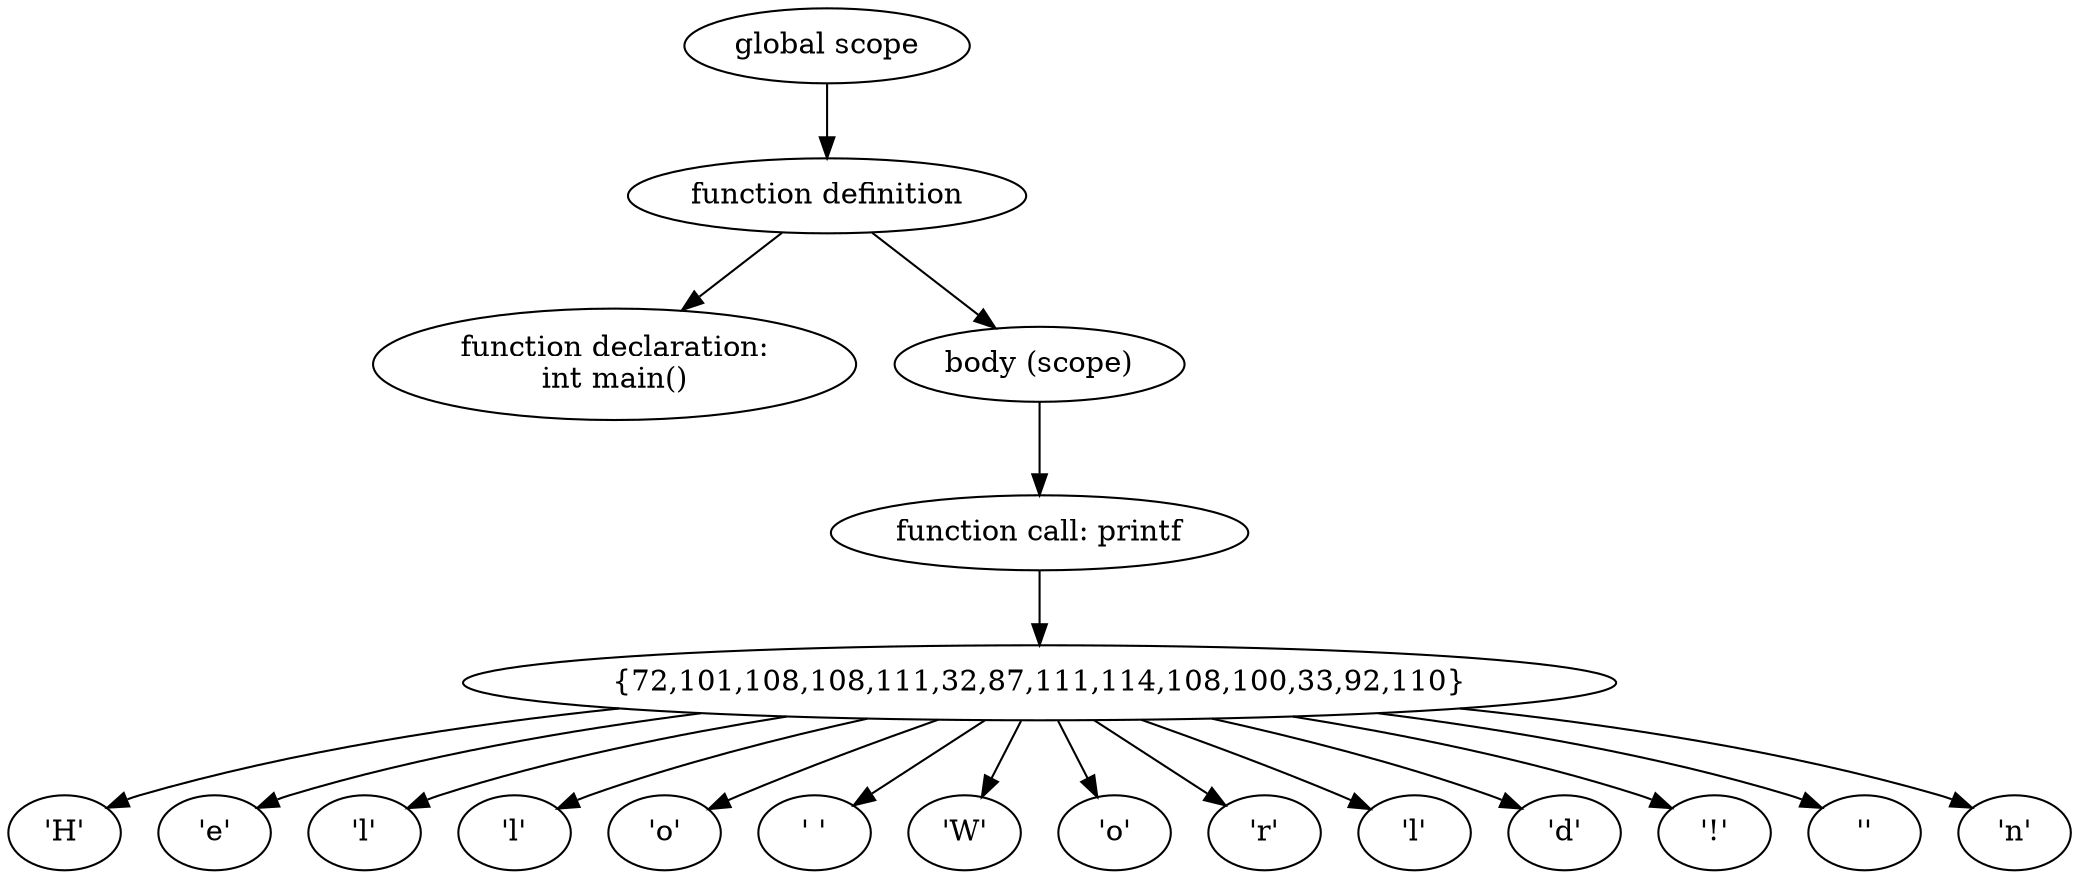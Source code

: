 digraph "Abstract Syntax Tree" {
	140480000246496 [label="function declaration:
int main()"]
	140480000246880 -> 140480000246496
	140480000246976 [label="'H'"]
	140480000246112 -> 140480000246976
	140480000247360 [label="'e'"]
	140480000246112 -> 140480000247360
	140480000247264 [label="'l'"]
	140480000246112 -> 140480000247264
	140480000247168 [label="'l'"]
	140480000246112 -> 140480000247168
	140480000246352 [label="'o'"]
	140480000246112 -> 140480000246352
	140480000247216 [label="' '"]
	140480000246112 -> 140480000247216
	140480000247696 [label="'W'"]
	140480000246112 -> 140480000247696
	140480000247600 [label="'o'"]
	140480000246112 -> 140480000247600
	140480000246544 [label="'r'"]
	140480000246112 -> 140480000246544
	140480000247792 [label="'l'"]
	140480000246112 -> 140480000247792
	140480000247840 [label="'d'"]
	140480000246112 -> 140480000247840
	140480000245920 [label="'!'"]
	140480000246112 -> 140480000245920
	140480000245968 [label="'\'"]
	140480000246112 -> 140480000245968
	140480000246160 [label="'n'"]
	140480000246112 -> 140480000246160
	140480000246112 [label="{72,101,108,108,111,32,87,111,114,108,100,33,92,110}"]
	140480000247072 -> 140480000246112
	140480000247072 [label="function call: printf"]
	140480000246400 -> 140480000247072
	140480000246400 [label="body (scope)"]
	140480000246880 -> 140480000246400
	140480000246880 [label="function definition"]
	140480000248128 -> 140480000246880
	140480000248128 [label="global scope"]
}
